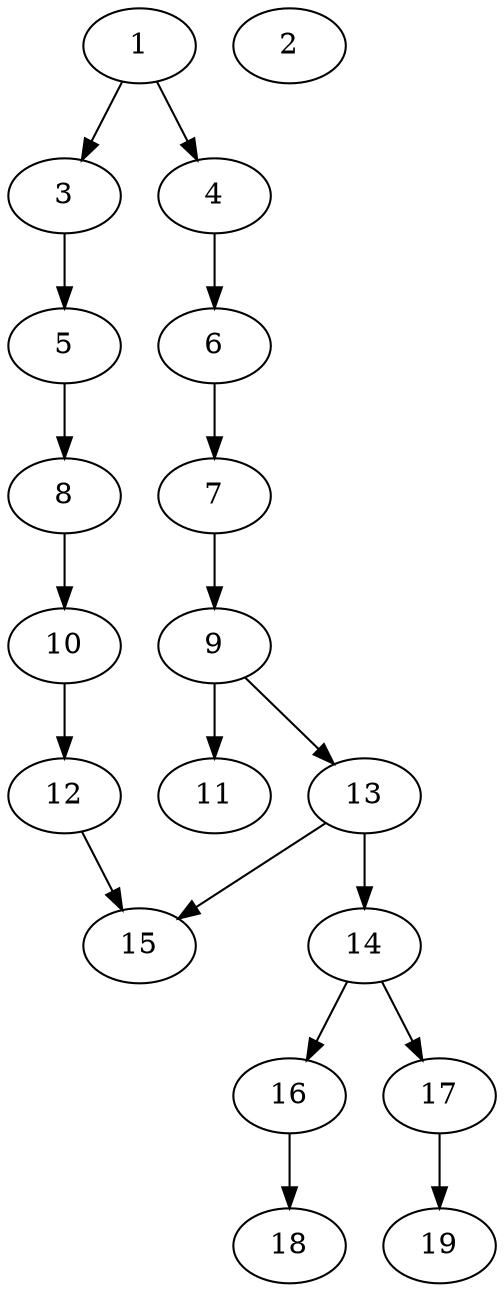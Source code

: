 // DAG (tier=1-easy, mode=data, n=19, ccr=0.333, fat=0.428, density=0.350, regular=0.713, jump=0.036, mindata=1048576, maxdata=8388608)
// DAG automatically generated by daggen at Sun Aug 24 16:33:33 2025
// /home/ermia/Project/Environments/daggen/bin/daggen --dot --ccr 0.333 --fat 0.428 --regular 0.713 --density 0.350 --jump 0.036 --mindata 1048576 --maxdata 8388608 -n 19 
digraph G {
  1 [size="1319071334126321664", alpha="0.06", expect_size="659535667063160832"]
  1 -> 3 [size ="9622077308928"]
  1 -> 4 [size ="9622077308928"]
  2 [size="812939911789388288", alpha="0.16", expect_size="406469955894694144"]
  3 [size="505678080237187904", alpha="0.01", expect_size="252839040118593952"]
  3 -> 5 [size ="178352887431168"]
  4 [size="545848099248415965184", alpha="0.19", expect_size="272924049624207982592"]
  4 -> 6 [size ="534323803455488"]
  5 [size="17979586156277366", alpha="0.08", expect_size="8989793078138683"]
  5 -> 8 [size ="16795880652800"]
  6 [size="198077914282547808", alpha="0.07", expect_size="99038957141273904"]
  6 -> 7 [size ="73398340288512"]
  7 [size="51785004803424256000", alpha="0.01", expect_size="25892502401712128000"]
  7 -> 9 [size ="111145700556800"]
  8 [size="5429950721561520", alpha="0.07", expect_size="2714975360780760"]
  8 -> 10 [size ="101647791423488"]
  9 [size="752470954440827904", alpha="0.13", expect_size="376235477220413952"]
  9 -> 11 [size ="386635313184768"]
  9 -> 13 [size ="386635313184768"]
  10 [size="17741351679166513152", alpha="0.14", expect_size="8870675839583256576"]
  10 -> 12 [size ="54418653315072"]
  11 [size="41843075136147040", alpha="0.02", expect_size="20921537568073520"]
  12 [size="191102976000000000000", alpha="0.14", expect_size="95551488000000000000"]
  12 -> 15 [size ="265420800000000"]
  13 [size="867891512915424", alpha="0.08", expect_size="433945756457712"]
  13 -> 14 [size ="32489280110592"]
  13 -> 15 [size ="32489280110592"]
  14 [size="4492289098371074", alpha="0.14", expect_size="2246144549185537"]
  14 -> 16 [size ="88550154436608"]
  14 -> 17 [size ="88550154436608"]
  15 [size="299793857983387904", alpha="0.02", expect_size="149896928991693952"]
  16 [size="25547074612584476", alpha="0.16", expect_size="12773537306292238"]
  16 -> 18 [size ="10391547543552"]
  17 [size="143104251249387634688", alpha="0.16", expect_size="71552125624693817344"]
  17 -> 19 [size ="218872741363712"]
  18 [size="132406316256845104", alpha="0.06", expect_size="66203158128422552"]
  19 [size="140526770690423088", alpha="0.02", expect_size="70263385345211544"]
}
